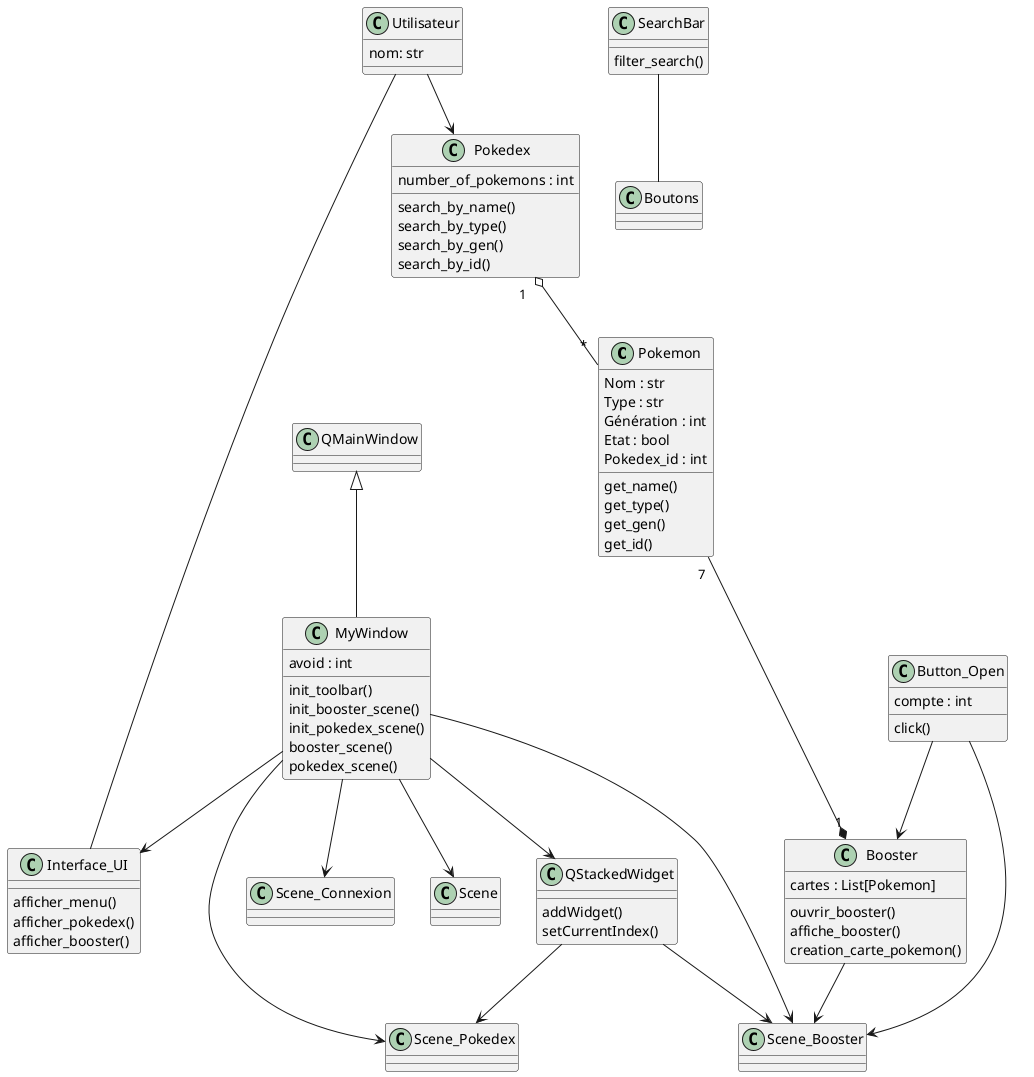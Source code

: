 @startuml Pokemon

class Pokemon {
    Nom : str
    Type : str
    Génération : int
    Etat : bool
    Pokedex_id : int 

    get_name()
    get_type()
    get_gen()
    get_id() 
}

class Pokedex {
    number_of_pokemons : int

    search_by_name()
    search_by_type()
    search_by_gen()
    search_by_id()
}

class Interface_UI {
    afficher_menu()
    afficher_pokedex()
    afficher_booster()
}

class MyWindow {
    avoid : int
    init_toolbar()
    init_booster_scene()
    init_pokedex_scene()
    booster_scene()
    pokedex_scene()
}

class Boutons {
}

class Button_Open {
    compte : int
    click()
}

class SearchBar {
    filter_search()
}

class Scene {
}

class Scene_Booster {
}

class Scene_Pokedex {
}

class Scene_Connexion {
    }


class Booster {
    cartes : List[Pokemon]
    
    ouvrir_booster()
    affiche_booster()
    creation_carte_pokemon()
}

class Utilisateur {
    nom: str
}

class QStackedWidget {
    addWidget()
    setCurrentIndex()
}

Pokedex "    1    " o-- "   * " Pokemon
Pokemon "7  " ---* "1" Booster
MyWindow --> Interface_UI  
QMainWindow <|-- MyWindow
MyWindow --> Scene
MyWindow --> QStackedWidget
MyWindow --> Scene_Booster
MyWindow --> Scene_Pokedex
MyWindow --> Scene_Connexion
SearchBar -- Boutons
Utilisateur --> Pokedex
Utilisateur -- Interface_UI
Booster --> Scene_Booster
Button_Open --> Scene_Booster
Button_Open --> Booster
QStackedWidget --> Scene_Booster
QStackedWidget --> Scene_Pokedex

@enduml
